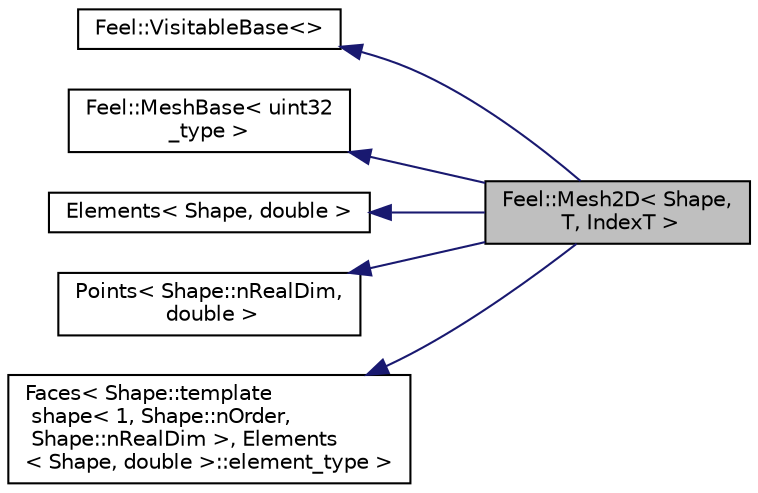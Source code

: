 digraph "Feel::Mesh2D&lt; Shape, T, IndexT &gt;"
{
 // LATEX_PDF_SIZE
  edge [fontname="Helvetica",fontsize="10",labelfontname="Helvetica",labelfontsize="10"];
  node [fontname="Helvetica",fontsize="10",shape=record];
  rankdir="LR";
  Node1 [label="Feel::Mesh2D\< Shape,\l T, IndexT \>",height=0.2,width=0.4,color="black", fillcolor="grey75", style="filled", fontcolor="black",tooltip="2D mesh class"];
  Node2 -> Node1 [dir="back",color="midnightblue",fontsize="10",style="solid",fontname="Helvetica"];
  Node2 [label="Feel::VisitableBase\<\>",height=0.2,width=0.4,color="black", fillcolor="white", style="filled",URL="$classFeel_1_1VisitableBase.html",tooltip=" "];
  Node3 -> Node1 [dir="back",color="midnightblue",fontsize="10",style="solid",fontname="Helvetica"];
  Node3 [label="Feel::MeshBase\< uint32\l_type \>",height=0.2,width=0.4,color="black", fillcolor="white", style="filled",URL="$classFeel_1_1MeshBase.html",tooltip=" "];
  Node4 -> Node1 [dir="back",color="midnightblue",fontsize="10",style="solid",fontname="Helvetica"];
  Node4 [label="Elements\< Shape, double  \>",height=0.2,width=0.4,color="black", fillcolor="white", style="filled",URL="$classElements.html",tooltip=" "];
  Node5 -> Node1 [dir="back",color="midnightblue",fontsize="10",style="solid",fontname="Helvetica"];
  Node5 [label="Points\< Shape::nRealDim,\l double  \>",height=0.2,width=0.4,color="black", fillcolor="white", style="filled",URL="$classPoints.html",tooltip=" "];
  Node6 -> Node1 [dir="back",color="midnightblue",fontsize="10",style="solid",fontname="Helvetica"];
  Node6 [label="Faces\< Shape::template\l shape\< 1, Shape::nOrder,\l Shape::nRealDim \>, Elements\l\< Shape, double  \>::element_type \>",height=0.2,width=0.4,color="black", fillcolor="white", style="filled",URL="$classFaces.html",tooltip=" "];
}
